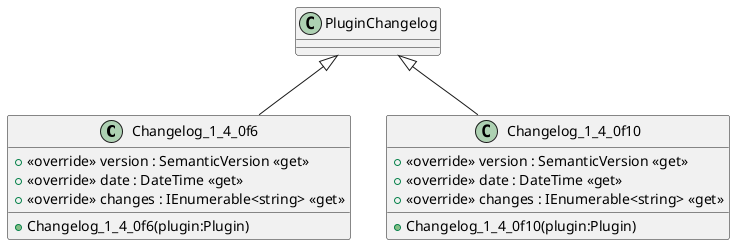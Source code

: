 @startuml
class Changelog_1_4_0f6 {
    + Changelog_1_4_0f6(plugin:Plugin)
    + <<override>> version : SemanticVersion <<get>>
    + <<override>> date : DateTime <<get>>
    + <<override>> changes : IEnumerable<string> <<get>>
}
class Changelog_1_4_0f10 {
    + Changelog_1_4_0f10(plugin:Plugin)
    + <<override>> version : SemanticVersion <<get>>
    + <<override>> date : DateTime <<get>>
    + <<override>> changes : IEnumerable<string> <<get>>
}
PluginChangelog <|-- Changelog_1_4_0f6
PluginChangelog <|-- Changelog_1_4_0f10
@enduml
